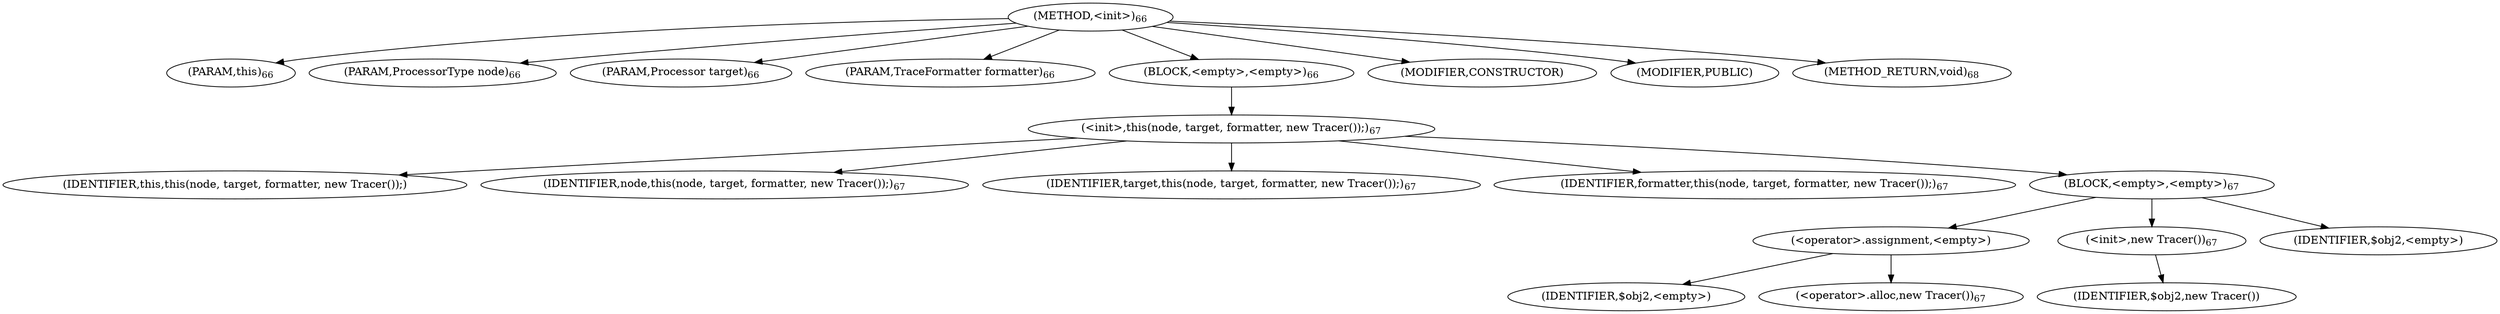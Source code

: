 digraph "&lt;init&gt;" {  
"133" [label = <(METHOD,&lt;init&gt;)<SUB>66</SUB>> ]
"12" [label = <(PARAM,this)<SUB>66</SUB>> ]
"134" [label = <(PARAM,ProcessorType node)<SUB>66</SUB>> ]
"135" [label = <(PARAM,Processor target)<SUB>66</SUB>> ]
"136" [label = <(PARAM,TraceFormatter formatter)<SUB>66</SUB>> ]
"137" [label = <(BLOCK,&lt;empty&gt;,&lt;empty&gt;)<SUB>66</SUB>> ]
"138" [label = <(&lt;init&gt;,this(node, target, formatter, new Tracer());)<SUB>67</SUB>> ]
"11" [label = <(IDENTIFIER,this,this(node, target, formatter, new Tracer());)> ]
"139" [label = <(IDENTIFIER,node,this(node, target, formatter, new Tracer());)<SUB>67</SUB>> ]
"140" [label = <(IDENTIFIER,target,this(node, target, formatter, new Tracer());)<SUB>67</SUB>> ]
"141" [label = <(IDENTIFIER,formatter,this(node, target, formatter, new Tracer());)<SUB>67</SUB>> ]
"142" [label = <(BLOCK,&lt;empty&gt;,&lt;empty&gt;)<SUB>67</SUB>> ]
"143" [label = <(&lt;operator&gt;.assignment,&lt;empty&gt;)> ]
"144" [label = <(IDENTIFIER,$obj2,&lt;empty&gt;)> ]
"145" [label = <(&lt;operator&gt;.alloc,new Tracer())<SUB>67</SUB>> ]
"146" [label = <(&lt;init&gt;,new Tracer())<SUB>67</SUB>> ]
"147" [label = <(IDENTIFIER,$obj2,new Tracer())> ]
"148" [label = <(IDENTIFIER,$obj2,&lt;empty&gt;)> ]
"149" [label = <(MODIFIER,CONSTRUCTOR)> ]
"150" [label = <(MODIFIER,PUBLIC)> ]
"151" [label = <(METHOD_RETURN,void)<SUB>68</SUB>> ]
  "133" -> "12" 
  "133" -> "134" 
  "133" -> "135" 
  "133" -> "136" 
  "133" -> "137" 
  "133" -> "149" 
  "133" -> "150" 
  "133" -> "151" 
  "137" -> "138" 
  "138" -> "11" 
  "138" -> "139" 
  "138" -> "140" 
  "138" -> "141" 
  "138" -> "142" 
  "142" -> "143" 
  "142" -> "146" 
  "142" -> "148" 
  "143" -> "144" 
  "143" -> "145" 
  "146" -> "147" 
}
